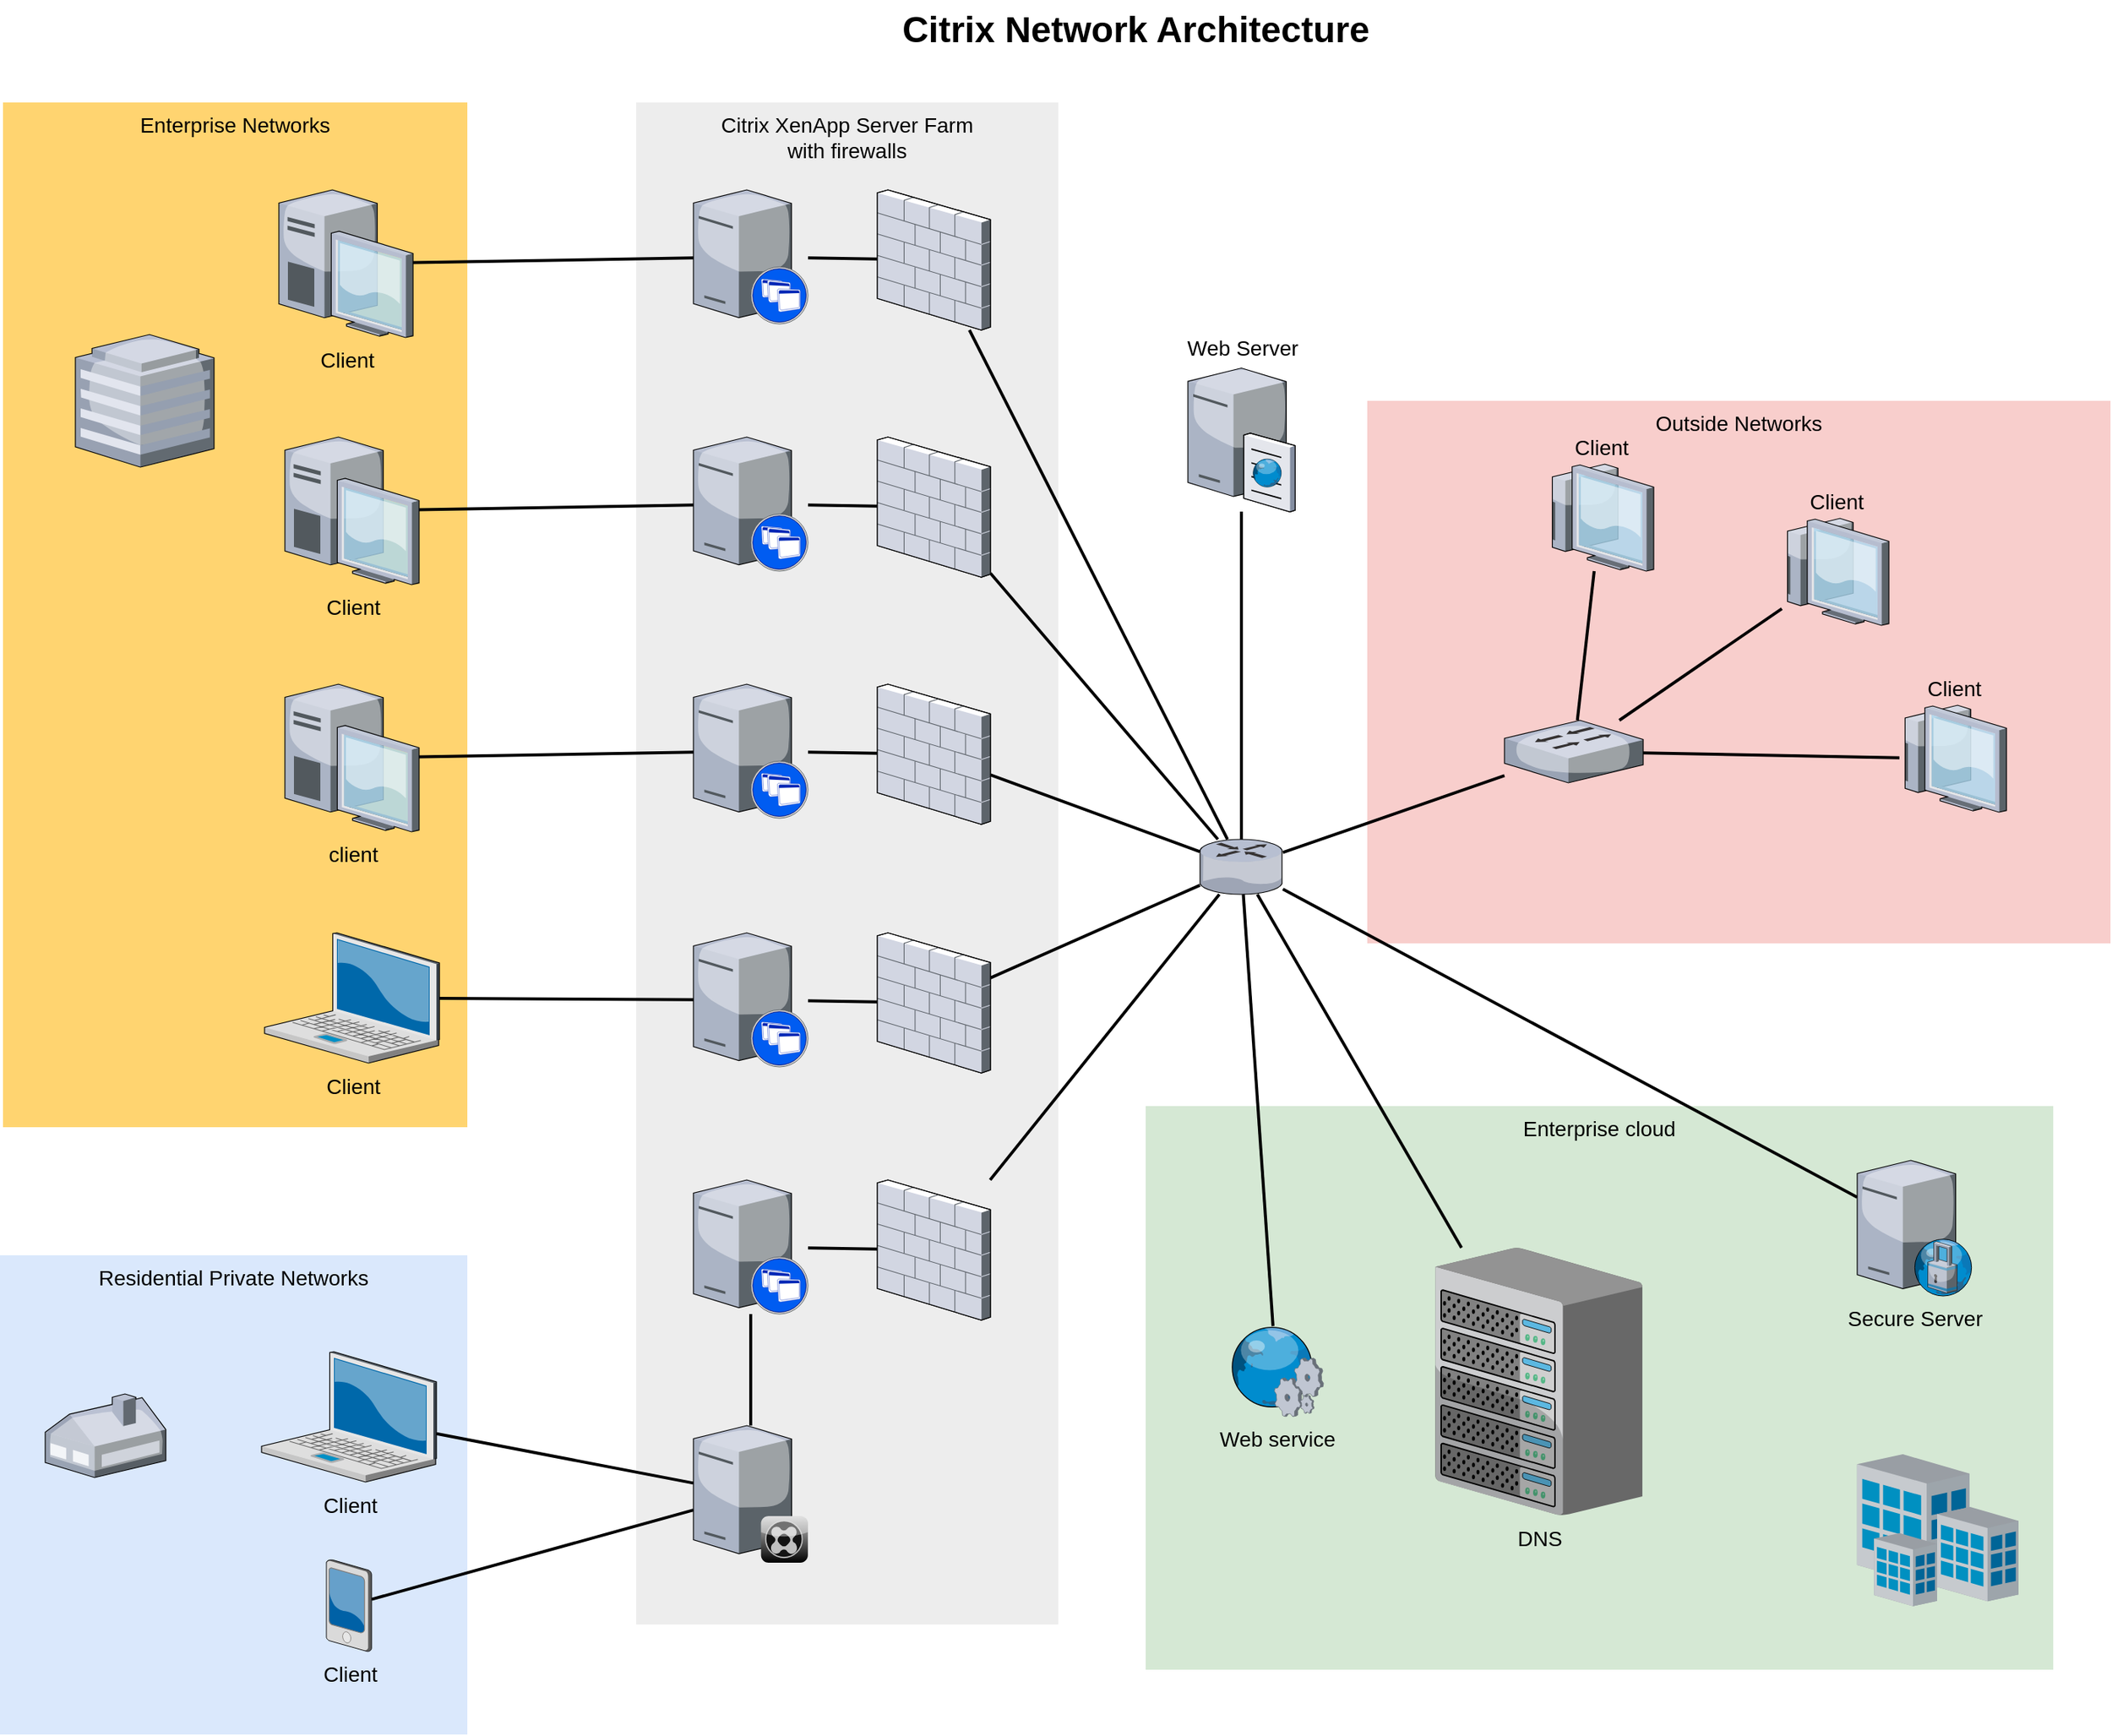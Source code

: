 <mxfile version="26.1.1" pages="4">
  <diagram name="Page-1" id="e3a06f82-3646-2815-327d-82caf3d4e204">
    <mxGraphModel dx="996" dy="503" grid="1" gridSize="10" guides="1" tooltips="1" connect="1" arrows="1" fold="1" page="1" pageScale="1.5" pageWidth="1169" pageHeight="826" background="none" math="0" shadow="0">
      <root>
        <mxCell id="0" style=";html=1;" />
        <mxCell id="1" style=";html=1;" parent="0" />
        <mxCell id="6a7d8f32e03d9370-61" value="Outside Networks" style="whiteSpace=wrap;html=1;fillColor=#f8cecc;fontSize=14;strokeColor=none;verticalAlign=top;" parent="1" vertex="1">
          <mxGeometry x="1084" y="296" width="493" height="360" as="geometry" />
        </mxCell>
        <mxCell id="6a7d8f32e03d9370-60" value="Enterprise cloud" style="whiteSpace=wrap;html=1;fillColor=#d5e8d4;fontSize=14;strokeColor=none;verticalAlign=top;" parent="1" vertex="1">
          <mxGeometry x="937" y="764" width="602" height="374" as="geometry" />
        </mxCell>
        <mxCell id="6a7d8f32e03d9370-59" value="Citrix XenApp Server Farm&lt;div&gt;with firewalls&lt;/div&gt;" style="whiteSpace=wrap;html=1;fillColor=#EDEDED;fontSize=14;strokeColor=none;verticalAlign=top;" parent="1" vertex="1">
          <mxGeometry x="599" y="98" width="280" height="1010" as="geometry" />
        </mxCell>
        <mxCell id="6a7d8f32e03d9370-58" value="Residential Private Networks" style="whiteSpace=wrap;html=1;fillColor=#dae8fc;fontSize=14;strokeColor=none;verticalAlign=top;" parent="1" vertex="1">
          <mxGeometry x="177" y="863" width="310" height="318" as="geometry" />
        </mxCell>
        <mxCell id="6a7d8f32e03d9370-57" value="Enterprise Networks" style="whiteSpace=wrap;html=1;fillColor=#FFD470;gradientColor=none;fontSize=14;strokeColor=none;verticalAlign=top;" parent="1" vertex="1">
          <mxGeometry x="179" y="98" width="308" height="680" as="geometry" />
        </mxCell>
        <mxCell id="6a7d8f32e03d9370-36" style="edgeStyle=none;rounded=0;html=1;startSize=10;endSize=10;jettySize=auto;orthogonalLoop=1;fontSize=14;endArrow=none;endFill=0;strokeWidth=2;" parent="1" source="6a7d8f32e03d9370-1" target="6a7d8f32e03d9370-14" edge="1">
          <mxGeometry relative="1" as="geometry" />
        </mxCell>
        <mxCell id="6a7d8f32e03d9370-1" value="Client" style="verticalLabelPosition=bottom;aspect=fixed;html=1;verticalAlign=top;strokeColor=none;shape=mxgraph.citrix.laptop_2;fillColor=#66B2FF;gradientColor=#0066CC;fontSize=14;" parent="1" vertex="1">
          <mxGeometry x="350.5" y="927" width="116" height="86.5" as="geometry" />
        </mxCell>
        <mxCell id="6a7d8f32e03d9370-35" style="edgeStyle=none;rounded=0;html=1;startSize=10;endSize=10;jettySize=auto;orthogonalLoop=1;fontSize=14;endArrow=none;endFill=0;strokeWidth=2;" parent="1" source="6a7d8f32e03d9370-2" target="6a7d8f32e03d9370-9" edge="1">
          <mxGeometry relative="1" as="geometry" />
        </mxCell>
        <mxCell id="6a7d8f32e03d9370-2" value="Client" style="verticalLabelPosition=bottom;aspect=fixed;html=1;verticalAlign=top;strokeColor=none;shape=mxgraph.citrix.laptop_2;fillColor=#66B2FF;gradientColor=#0066CC;fontSize=14;" parent="1" vertex="1">
          <mxGeometry x="352.5" y="649" width="116" height="86.5" as="geometry" />
        </mxCell>
        <mxCell id="6a7d8f32e03d9370-34" style="edgeStyle=none;rounded=0;html=1;startSize=10;endSize=10;jettySize=auto;orthogonalLoop=1;fontSize=14;endArrow=none;endFill=0;strokeWidth=2;" parent="1" source="6a7d8f32e03d9370-3" target="6a7d8f32e03d9370-10" edge="1">
          <mxGeometry relative="1" as="geometry" />
        </mxCell>
        <mxCell id="6a7d8f32e03d9370-3" value="client" style="verticalLabelPosition=bottom;aspect=fixed;html=1;verticalAlign=top;strokeColor=none;shape=mxgraph.citrix.desktop;fillColor=#66B2FF;gradientColor=#0066CC;fontSize=14;" parent="1" vertex="1">
          <mxGeometry x="366.0" y="484.0" width="89" height="98" as="geometry" />
        </mxCell>
        <mxCell id="6a7d8f32e03d9370-33" style="edgeStyle=none;rounded=0;html=1;startSize=10;endSize=10;jettySize=auto;orthogonalLoop=1;fontSize=14;endArrow=none;endFill=0;strokeWidth=2;" parent="1" source="6a7d8f32e03d9370-4" target="6a7d8f32e03d9370-11" edge="1">
          <mxGeometry relative="1" as="geometry" />
        </mxCell>
        <mxCell id="6a7d8f32e03d9370-4" value="Client" style="verticalLabelPosition=bottom;aspect=fixed;html=1;verticalAlign=top;strokeColor=none;shape=mxgraph.citrix.desktop;fillColor=#66B2FF;gradientColor=#0066CC;fontSize=14;" parent="1" vertex="1">
          <mxGeometry x="366.0" y="320.0" width="89" height="98" as="geometry" />
        </mxCell>
        <mxCell id="6a7d8f32e03d9370-32" style="edgeStyle=none;rounded=0;html=1;startSize=10;endSize=10;jettySize=auto;orthogonalLoop=1;fontSize=14;endArrow=none;endFill=0;strokeWidth=2;" parent="1" source="6a7d8f32e03d9370-5" target="6a7d8f32e03d9370-12" edge="1">
          <mxGeometry relative="1" as="geometry" />
        </mxCell>
        <mxCell id="6a7d8f32e03d9370-5" value="Client" style="verticalLabelPosition=bottom;aspect=fixed;html=1;verticalAlign=top;strokeColor=none;shape=mxgraph.citrix.desktop;fillColor=#66B2FF;gradientColor=#0066CC;fontSize=14;" parent="1" vertex="1">
          <mxGeometry x="362.0" y="156.0" width="89" height="98" as="geometry" />
        </mxCell>
        <mxCell id="6a7d8f32e03d9370-37" style="edgeStyle=none;rounded=0;html=1;startSize=10;endSize=10;jettySize=auto;orthogonalLoop=1;fontSize=14;endArrow=none;endFill=0;strokeWidth=2;" parent="1" source="6a7d8f32e03d9370-6" target="6a7d8f32e03d9370-14" edge="1">
          <mxGeometry relative="1" as="geometry" />
        </mxCell>
        <mxCell id="6a7d8f32e03d9370-6" value="Client" style="verticalLabelPosition=bottom;aspect=fixed;html=1;verticalAlign=top;strokeColor=none;shape=mxgraph.citrix.pda;fillColor=#66B2FF;gradientColor=#0066CC;fontSize=14;" parent="1" vertex="1">
          <mxGeometry x="393.5" y="1065" width="30" height="61" as="geometry" />
        </mxCell>
        <mxCell id="6a7d8f32e03d9370-39" style="edgeStyle=none;rounded=0;html=1;startSize=10;endSize=10;jettySize=auto;orthogonalLoop=1;fontSize=14;endArrow=none;endFill=0;strokeWidth=2;" parent="1" source="6a7d8f32e03d9370-8" target="6a7d8f32e03d9370-21" edge="1">
          <mxGeometry relative="1" as="geometry">
            <mxPoint x="737" y="846" as="targetPoint" />
          </mxGeometry>
        </mxCell>
        <mxCell id="6a7d8f32e03d9370-8" value="" style="verticalLabelPosition=bottom;aspect=fixed;html=1;verticalAlign=top;strokeColor=none;shape=mxgraph.citrix.xenapp_server;fillColor=#66B2FF;gradientColor=#0066CC;fontSize=14;" parent="1" vertex="1">
          <mxGeometry x="637.0" y="813" width="76" height="89" as="geometry" />
        </mxCell>
        <mxCell id="6a7d8f32e03d9370-40" style="edgeStyle=none;rounded=0;html=1;startSize=10;endSize=10;jettySize=auto;orthogonalLoop=1;fontSize=14;endArrow=none;endFill=0;strokeWidth=2;" parent="1" source="6a7d8f32e03d9370-9" target="6a7d8f32e03d9370-20" edge="1">
          <mxGeometry relative="1" as="geometry" />
        </mxCell>
        <mxCell id="6a7d8f32e03d9370-9" value="" style="verticalLabelPosition=bottom;aspect=fixed;html=1;verticalAlign=top;strokeColor=none;shape=mxgraph.citrix.xenapp_server;fillColor=#66B2FF;gradientColor=#0066CC;fontSize=14;" parent="1" vertex="1">
          <mxGeometry x="637.0" y="649" width="76" height="89" as="geometry" />
        </mxCell>
        <mxCell id="6a7d8f32e03d9370-41" style="edgeStyle=none;rounded=0;html=1;startSize=10;endSize=10;jettySize=auto;orthogonalLoop=1;fontSize=14;endArrow=none;endFill=0;strokeWidth=2;" parent="1" source="6a7d8f32e03d9370-10" target="6a7d8f32e03d9370-19" edge="1">
          <mxGeometry relative="1" as="geometry" />
        </mxCell>
        <mxCell id="6a7d8f32e03d9370-10" value="" style="verticalLabelPosition=bottom;aspect=fixed;html=1;verticalAlign=top;strokeColor=none;shape=mxgraph.citrix.xenapp_server;fillColor=#66B2FF;gradientColor=#0066CC;fontSize=14;" parent="1" vertex="1">
          <mxGeometry x="637.0" y="484" width="76" height="89" as="geometry" />
        </mxCell>
        <mxCell id="6a7d8f32e03d9370-42" style="edgeStyle=none;rounded=0;html=1;startSize=10;endSize=10;jettySize=auto;orthogonalLoop=1;fontSize=14;endArrow=none;endFill=0;strokeWidth=2;" parent="1" source="6a7d8f32e03d9370-11" target="6a7d8f32e03d9370-18" edge="1">
          <mxGeometry relative="1" as="geometry" />
        </mxCell>
        <mxCell id="6a7d8f32e03d9370-11" value="" style="verticalLabelPosition=bottom;aspect=fixed;html=1;verticalAlign=top;strokeColor=none;shape=mxgraph.citrix.xenapp_server;fillColor=#66B2FF;gradientColor=#0066CC;fontSize=14;" parent="1" vertex="1">
          <mxGeometry x="637.0" y="320" width="76" height="89" as="geometry" />
        </mxCell>
        <mxCell id="6a7d8f32e03d9370-43" style="edgeStyle=none;rounded=0;html=1;startSize=10;endSize=10;jettySize=auto;orthogonalLoop=1;fontSize=14;endArrow=none;endFill=0;strokeWidth=2;" parent="1" source="6a7d8f32e03d9370-12" target="6a7d8f32e03d9370-17" edge="1">
          <mxGeometry relative="1" as="geometry" />
        </mxCell>
        <mxCell id="6a7d8f32e03d9370-12" value="" style="verticalLabelPosition=bottom;aspect=fixed;html=1;verticalAlign=top;strokeColor=none;shape=mxgraph.citrix.xenapp_server;fillColor=#66B2FF;gradientColor=#0066CC;fontSize=14;" parent="1" vertex="1">
          <mxGeometry x="637.0" y="156" width="76" height="89" as="geometry" />
        </mxCell>
        <mxCell id="6a7d8f32e03d9370-50" style="edgeStyle=none;rounded=0;html=1;startSize=10;endSize=10;jettySize=auto;orthogonalLoop=1;fontSize=14;endArrow=none;endFill=0;strokeWidth=2;" parent="1" source="6a7d8f32e03d9370-13" target="6a7d8f32e03d9370-16" edge="1">
          <mxGeometry relative="1" as="geometry" />
        </mxCell>
        <mxCell id="6a7d8f32e03d9370-51" style="edgeStyle=none;rounded=0;html=1;startSize=10;endSize=10;jettySize=auto;orthogonalLoop=1;fontSize=14;endArrow=none;endFill=0;strokeWidth=2;" parent="1" source="6a7d8f32e03d9370-13" target="6a7d8f32e03d9370-15" edge="1">
          <mxGeometry relative="1" as="geometry" />
        </mxCell>
        <mxCell id="6a7d8f32e03d9370-52" style="edgeStyle=none;rounded=0;html=1;startSize=10;endSize=10;jettySize=auto;orthogonalLoop=1;fontSize=14;endArrow=none;endFill=0;strokeWidth=2;" parent="1" source="6a7d8f32e03d9370-13" target="6a7d8f32e03d9370-26" edge="1">
          <mxGeometry relative="1" as="geometry" />
        </mxCell>
        <mxCell id="6a7d8f32e03d9370-56" style="edgeStyle=none;rounded=0;html=1;startSize=10;endSize=10;jettySize=auto;orthogonalLoop=1;fontSize=14;endArrow=none;endFill=0;strokeWidth=2;" parent="1" source="6a7d8f32e03d9370-13" target="6a7d8f32e03d9370-25" edge="1">
          <mxGeometry relative="1" as="geometry" />
        </mxCell>
        <mxCell id="6a7d8f32e03d9370-13" value="" style="verticalLabelPosition=bottom;aspect=fixed;html=1;verticalAlign=top;strokeColor=none;shape=mxgraph.citrix.router;fillColor=#66B2FF;gradientColor=#0066CC;fontSize=14;" parent="1" vertex="1">
          <mxGeometry x="973" y="587" width="55" height="36.5" as="geometry" />
        </mxCell>
        <mxCell id="6a7d8f32e03d9370-38" style="edgeStyle=none;rounded=0;html=1;startSize=10;endSize=10;jettySize=auto;orthogonalLoop=1;fontSize=14;endArrow=none;endFill=0;strokeWidth=2;" parent="1" source="6a7d8f32e03d9370-14" target="6a7d8f32e03d9370-8" edge="1">
          <mxGeometry relative="1" as="geometry" />
        </mxCell>
        <mxCell id="6a7d8f32e03d9370-14" value="" style="verticalLabelPosition=bottom;aspect=fixed;html=1;verticalAlign=top;strokeColor=none;shape=mxgraph.citrix.xenclient_synchronizer;fillColor=#CCCCCC;gradientColor=#000000;gradientDirection=south;fontSize=14;" parent="1" vertex="1">
          <mxGeometry x="637.0" y="976" width="76" height="91" as="geometry" />
        </mxCell>
        <mxCell id="6a7d8f32e03d9370-15" value="Web Server" style="verticalLabelPosition=top;aspect=fixed;html=1;verticalAlign=bottom;strokeColor=none;shape=mxgraph.citrix.cache_server;fillColor=#66B2FF;gradientColor=#0066CC;fontSize=14;labelPosition=center;align=center;" parent="1" vertex="1">
          <mxGeometry x="965" y="272" width="71" height="97.5" as="geometry" />
        </mxCell>
        <mxCell id="6a7d8f32e03d9370-16" value="DNS" style="verticalLabelPosition=bottom;aspect=fixed;html=1;verticalAlign=top;strokeColor=none;shape=mxgraph.citrix.chassis;fillColor=#66B2FF;gradientColor=#0066CC;fontSize=14;" parent="1" vertex="1">
          <mxGeometry x="1129" y="858" width="137.5" height="177.5" as="geometry" />
        </mxCell>
        <mxCell id="6a7d8f32e03d9370-44" style="edgeStyle=none;rounded=0;html=1;startSize=10;endSize=10;jettySize=auto;orthogonalLoop=1;fontSize=14;endArrow=none;endFill=0;strokeWidth=2;" parent="1" source="6a7d8f32e03d9370-17" target="6a7d8f32e03d9370-13" edge="1">
          <mxGeometry relative="1" as="geometry" />
        </mxCell>
        <mxCell id="6a7d8f32e03d9370-17" value="" style="verticalLabelPosition=bottom;aspect=fixed;html=1;verticalAlign=top;strokeColor=none;shape=mxgraph.citrix.firewall;fillColor=#66B2FF;gradientColor=#0066CC;fontSize=14;" parent="1" vertex="1">
          <mxGeometry x="759" y="156" width="75" height="93" as="geometry" />
        </mxCell>
        <mxCell id="6a7d8f32e03d9370-45" style="edgeStyle=none;rounded=0;html=1;startSize=10;endSize=10;jettySize=auto;orthogonalLoop=1;fontSize=14;endArrow=none;endFill=0;strokeWidth=2;" parent="1" source="6a7d8f32e03d9370-18" target="6a7d8f32e03d9370-13" edge="1">
          <mxGeometry relative="1" as="geometry" />
        </mxCell>
        <mxCell id="6a7d8f32e03d9370-18" value="" style="verticalLabelPosition=bottom;aspect=fixed;html=1;verticalAlign=top;strokeColor=none;shape=mxgraph.citrix.firewall;fillColor=#66B2FF;gradientColor=#0066CC;fontSize=14;" parent="1" vertex="1">
          <mxGeometry x="759" y="320" width="75" height="93" as="geometry" />
        </mxCell>
        <mxCell id="6a7d8f32e03d9370-46" style="edgeStyle=none;rounded=0;html=1;startSize=10;endSize=10;jettySize=auto;orthogonalLoop=1;fontSize=14;endArrow=none;endFill=0;strokeWidth=2;" parent="1" source="6a7d8f32e03d9370-19" target="6a7d8f32e03d9370-13" edge="1">
          <mxGeometry relative="1" as="geometry" />
        </mxCell>
        <mxCell id="6a7d8f32e03d9370-19" value="" style="verticalLabelPosition=bottom;aspect=fixed;html=1;verticalAlign=top;strokeColor=none;shape=mxgraph.citrix.firewall;fillColor=#66B2FF;gradientColor=#0066CC;fontSize=14;" parent="1" vertex="1">
          <mxGeometry x="759" y="484" width="75" height="93" as="geometry" />
        </mxCell>
        <mxCell id="6a7d8f32e03d9370-47" style="edgeStyle=none;rounded=0;html=1;startSize=10;endSize=10;jettySize=auto;orthogonalLoop=1;fontSize=14;endArrow=none;endFill=0;strokeWidth=2;" parent="1" source="6a7d8f32e03d9370-20" target="6a7d8f32e03d9370-13" edge="1">
          <mxGeometry relative="1" as="geometry" />
        </mxCell>
        <mxCell id="6a7d8f32e03d9370-20" value="" style="verticalLabelPosition=bottom;aspect=fixed;html=1;verticalAlign=top;strokeColor=none;shape=mxgraph.citrix.firewall;fillColor=#66B2FF;gradientColor=#0066CC;fontSize=14;" parent="1" vertex="1">
          <mxGeometry x="759" y="649" width="75" height="93" as="geometry" />
        </mxCell>
        <mxCell id="6a7d8f32e03d9370-48" style="edgeStyle=none;rounded=0;html=1;startSize=10;endSize=10;jettySize=auto;orthogonalLoop=1;fontSize=14;endArrow=none;endFill=0;strokeWidth=2;" parent="1" source="6a7d8f32e03d9370-21" target="6a7d8f32e03d9370-13" edge="1">
          <mxGeometry relative="1" as="geometry" />
        </mxCell>
        <mxCell id="6a7d8f32e03d9370-21" value="" style="verticalLabelPosition=bottom;aspect=fixed;html=1;verticalAlign=top;strokeColor=none;shape=mxgraph.citrix.firewall;fillColor=#66B2FF;gradientColor=#0066CC;fontSize=14;" parent="1" vertex="1">
          <mxGeometry x="759" y="813" width="75" height="93" as="geometry" />
        </mxCell>
        <mxCell id="6a7d8f32e03d9370-23" value="" style="verticalLabelPosition=bottom;aspect=fixed;html=1;verticalAlign=top;strokeColor=none;shape=mxgraph.citrix.home_office;fillColor=#66B2FF;gradientColor=#0066CC;fontSize=14;" parent="1" vertex="1">
          <mxGeometry x="207" y="955" width="80" height="55.5" as="geometry" />
        </mxCell>
        <mxCell id="6a7d8f32e03d9370-24" value="" style="verticalLabelPosition=bottom;aspect=fixed;html=1;verticalAlign=top;strokeColor=none;shape=mxgraph.citrix.hq_enterprise;fillColor=#66B2FF;gradientColor=#0066CC;fontSize=14;" parent="1" vertex="1">
          <mxGeometry x="227" y="252" width="92" height="88" as="geometry" />
        </mxCell>
        <mxCell id="6a7d8f32e03d9370-25" value="Secure Server" style="verticalLabelPosition=bottom;aspect=fixed;html=1;verticalAlign=top;strokeColor=none;shape=mxgraph.citrix.proxy_server;fillColor=#66B2FF;gradientColor=#0066CC;fontSize=14;" parent="1" vertex="1">
          <mxGeometry x="1409" y="800" width="76.5" height="90" as="geometry" />
        </mxCell>
        <mxCell id="6a7d8f32e03d9370-53" style="edgeStyle=none;rounded=0;html=1;startSize=10;endSize=10;jettySize=auto;orthogonalLoop=1;fontSize=14;endArrow=none;endFill=0;strokeWidth=2;" parent="1" source="6a7d8f32e03d9370-26" target="6a7d8f32e03d9370-29" edge="1">
          <mxGeometry relative="1" as="geometry" />
        </mxCell>
        <mxCell id="6a7d8f32e03d9370-54" style="edgeStyle=none;rounded=0;html=1;startSize=10;endSize=10;jettySize=auto;orthogonalLoop=1;fontSize=14;endArrow=none;endFill=0;strokeWidth=2;" parent="1" source="6a7d8f32e03d9370-26" target="6a7d8f32e03d9370-28" edge="1">
          <mxGeometry relative="1" as="geometry" />
        </mxCell>
        <mxCell id="6a7d8f32e03d9370-55" style="edgeStyle=none;rounded=0;html=1;startSize=10;endSize=10;jettySize=auto;orthogonalLoop=1;fontSize=14;endArrow=none;endFill=0;strokeWidth=2;" parent="1" source="6a7d8f32e03d9370-26" target="6a7d8f32e03d9370-27" edge="1">
          <mxGeometry relative="1" as="geometry" />
        </mxCell>
        <mxCell id="6a7d8f32e03d9370-26" value="" style="verticalLabelPosition=bottom;aspect=fixed;html=1;verticalAlign=top;strokeColor=none;shape=mxgraph.citrix.switch;fillColor=#66B2FF;gradientColor=#0066CC;fontSize=14;" parent="1" vertex="1">
          <mxGeometry x="1175" y="508" width="92" height="41.5" as="geometry" />
        </mxCell>
        <mxCell id="6a7d8f32e03d9370-27" value="Client" style="verticalLabelPosition=top;aspect=fixed;html=1;verticalAlign=bottom;strokeColor=none;shape=mxgraph.citrix.thin_client;fillColor=#66B2FF;gradientColor=#0066CC;fontSize=14;labelPosition=center;align=center;" parent="1" vertex="1">
          <mxGeometry x="1437" y="498" width="71" height="71" as="geometry" />
        </mxCell>
        <mxCell id="6a7d8f32e03d9370-28" value="Client" style="verticalLabelPosition=top;aspect=fixed;html=1;verticalAlign=bottom;strokeColor=none;shape=mxgraph.citrix.thin_client;fillColor=#66B2FF;gradientColor=#0066CC;fontSize=14;labelPosition=center;align=center;" parent="1" vertex="1">
          <mxGeometry x="1359" y="374" width="71" height="71" as="geometry" />
        </mxCell>
        <mxCell id="6a7d8f32e03d9370-29" value="Client" style="verticalLabelPosition=top;aspect=fixed;html=1;verticalAlign=bottom;strokeColor=none;shape=mxgraph.citrix.thin_client;fillColor=#66B2FF;gradientColor=#0066CC;fontSize=14;labelPosition=center;align=center;" parent="1" vertex="1">
          <mxGeometry x="1203" y="338" width="71" height="71" as="geometry" />
        </mxCell>
        <mxCell id="6a7d8f32e03d9370-49" style="edgeStyle=none;rounded=0;html=1;startSize=10;endSize=10;jettySize=auto;orthogonalLoop=1;fontSize=14;endArrow=none;endFill=0;strokeWidth=2;" parent="1" source="6a7d8f32e03d9370-30" target="6a7d8f32e03d9370-13" edge="1">
          <mxGeometry relative="1" as="geometry" />
        </mxCell>
        <mxCell id="6a7d8f32e03d9370-30" value="Web service" style="verticalLabelPosition=bottom;aspect=fixed;html=1;verticalAlign=top;strokeColor=none;shape=mxgraph.citrix.web_service;fillColor=#66B2FF;gradientColor=#0066CC;fontSize=14;" parent="1" vertex="1">
          <mxGeometry x="992" y="910" width="63" height="60" as="geometry" />
        </mxCell>
        <mxCell id="6a7d8f32e03d9370-31" value="" style="verticalLabelPosition=bottom;aspect=fixed;html=1;verticalAlign=top;strokeColor=none;shape=mxgraph.citrix.site;fillColor=#66B2FF;gradientColor=#0066CC;fontSize=14;" parent="1" vertex="1">
          <mxGeometry x="1409" y="995" width="107" height="101" as="geometry" />
        </mxCell>
        <mxCell id="6a7d8f32e03d9370-62" value="Citrix Network Architecture" style="text;strokeColor=none;fillColor=none;html=1;fontSize=24;fontStyle=1;verticalAlign=middle;align=center;" parent="1" vertex="1">
          <mxGeometry x="499" y="30" width="861" height="40" as="geometry" />
        </mxCell>
      </root>
    </mxGraphModel>
  </diagram>
  <diagram id="dk0LJWagvEBYaIfObqNW" name="第 2 页">
    <mxGraphModel dx="996" dy="503" grid="1" gridSize="10" guides="1" tooltips="1" connect="1" arrows="1" fold="1" page="1" pageScale="1" pageWidth="827" pageHeight="1169" math="0" shadow="0">
      <root>
        <mxCell id="0" />
        <mxCell id="1" parent="0" />
        <mxCell id="xXkZFiNESQEUeD_FX67Y-1" value="前端层" style="swimlane;fontStyle=1;align=center;verticalAlign=top;fillColor=#dae8fc;strokeColor=#6c8ebf;rounded=1;" vertex="1" parent="1">
          <mxGeometry x="190" y="230" width="1000" height="160" as="geometry" />
        </mxCell>
        <mxCell id="xXkZFiNESQEUeD_FX67Y-2" value="中间件层" style="swimlane;fontStyle=1;align=center;verticalAlign=top;fillColor=#d5e8d4;strokeColor=#82b366;rounded=1;" vertex="1" parent="1">
          <mxGeometry x="190" y="420" width="1000" height="160" as="geometry" />
        </mxCell>
        <mxCell id="xXkZFiNESQEUeD_FX67Y-3" value="AI引擎层" style="swimlane;fontStyle=1;align=center;verticalAlign=top;fillColor=#e1d5e7;strokeColor=#9673a6;rounded=1;" vertex="1" parent="1">
          <mxGeometry x="190" y="610" width="1000" height="200" as="geometry" />
        </mxCell>
        <mxCell id="xXkZFiNESQEUeD_FX67Y-4" value="后台集成" style="swimlane;fontStyle=1;align=center;verticalAlign=top;fillColor=#fff2cc;strokeColor=#d6b656;rounded=1;" vertex="1" parent="1">
          <mxGeometry x="190" y="840" width="1000" height="100" as="geometry" />
        </mxCell>
        <mxCell id="xXkZFiNESQEUeD_FX67Y-5" value="Web应用" style="rounded=1;whiteSpace=wrap;html=1;align=center;fillColor=#b1d1e8;strokeColor=#6c8ebf;fontSize=14;" vertex="1" parent="1">
          <mxGeometry x="260" y="270" width="120" height="60" as="geometry" />
        </mxCell>
        <mxCell id="xXkZFiNESQEUeD_FX67Y-6" value="移动APP" style="rounded=1;whiteSpace=wrap;html=1;align=center;fillColor=#b1d1e8;strokeColor=#6c8ebf;fontSize=14;" vertex="1" parent="1">
          <mxGeometry x="430" y="270" width="120" height="60" as="geometry" />
        </mxCell>
        <mxCell id="xXkZFiNESQEUeD_FX67Y-7" value="语音接口" style="rounded=1;whiteSpace=wrap;html=1;align=center;fillColor=#b1d1e8;strokeColor=#6c8ebf;fontSize=14;" vertex="1" parent="1">
          <mxGeometry x="600" y="270" width="120" height="60" as="geometry" />
        </mxCell>
        <mxCell id="xXkZFiNESQEUeD_FX67Y-8" value="文本聊天" style="rounded=1;whiteSpace=wrap;html=1;align=center;fillColor=#b1d1e8;strokeColor=#6c8ebf;fontSize=14;" vertex="1" parent="1">
          <mxGeometry x="770" y="270" width="120" height="60" as="geometry" />
        </mxCell>
        <mxCell id="xXkZFiNESQEUeD_FX67Y-9" value="消息队列(Kafka)" style="shape=cylinder;whiteSpace=wrap;html=1;boundedLbl=1;align=center;fillColor=#a6d5a0;strokeColor=#82b366;fontSize=14;" vertex="1" parent="1">
          <mxGeometry x="410" y="460" width="140" height="80" as="geometry" />
        </mxCell>
        <mxCell id="xXkZFiNESQEUeD_FX67Y-10" value="API网关" style="rounded=1;whiteSpace=wrap;html=1;align=center;fillColor=#a6d5a0;strokeColor=#82b366;fontSize=14;" vertex="1" parent="1">
          <mxGeometry x="710" y="460" width="140" height="80" as="geometry" />
        </mxCell>
        <mxCell id="xXkZFiNESQEUeD_FX67Y-11" value="意图识别(BERT)" style="shape=hexagon;perimeter=hexagonPerimeter2;whiteSpace=wrap;html=1;fixedSize=1;align=center;fillColor=#d2b7e0;strokeColor=#9673a6;fontSize=14;" vertex="1" parent="1">
          <mxGeometry x="310" y="660" width="140" height="70" as="geometry" />
        </mxCell>
        <mxCell id="xXkZFiNESQEUeD_FX67Y-12" value="多轮对话管理器" style="shape=hexagon;perimeter=hexagonPerimeter2;whiteSpace=wrap;html=1;fixedSize=1;align=center;fillColor=#d2b7e0;strokeColor=#9673a6;fontSize=14;" vertex="1" parent="1">
          <mxGeometry x="540" y="660" width="140" height="70" as="geometry" />
        </mxCell>
        <mxCell id="xXkZFiNESQEUeD_FX67Y-13" value="知识图谱查询" style="shape=hexagon;perimeter=hexagonPerimeter2;whiteSpace=wrap;html=1;fixedSize=1;align=center;fillColor=#d2b7e0;strokeColor=#9673a6;fontSize=14;" vertex="1" parent="1">
          <mxGeometry x="770" y="660" width="140" height="70" as="geometry" />
        </mxCell>
        <mxCell id="xXkZFiNESQEUeD_FX67Y-14" value="ERP数据同步" style="shape=cylinder;whiteSpace=wrap;html=1;boundedLbl=1;align=center;fillColor=#ffe699;strokeColor=#d6b656;fontSize=14;" vertex="1" parent="1">
          <mxGeometry x="560" y="870" width="140" height="80" as="geometry" />
        </mxCell>
        <mxCell id="xXkZFiNESQEUeD_FX67Y-15" value="HTTPS加密通信" style="shape=cloud;whiteSpace=wrap;html=1;align=center;verticalAlign=middle;fillColor=#e1f5fe;strokeColor=#039be5;fontSize=14;dashed=1;" vertex="1" parent="1">
          <mxGeometry x="510" y="520" width="180" height="90" as="geometry" />
        </mxCell>
        <mxCell id="xXkZFiNESQEUeD_FX67Y-16" value="" style="edgeStyle=orthogonalEdgeStyle;rounded=0;html=1;endArrow=classic;endFill=1;strokeColor=#FF0000;strokeWidth=2;jettySize=auto;orthogonalLoop=1;fontSize=14;" edge="1" parent="1" source="xXkZFiNESQEUeD_FX67Y-5" target="xXkZFiNESQEUeD_FX67Y-10">
          <mxGeometry relative="1" as="geometry" />
        </mxCell>
        <mxCell id="xXkZFiNESQEUeD_FX67Y-17" value="" style="edgeStyle=orthogonalEdgeStyle;rounded=0;html=1;endArrow=classic;endFill=1;strokeColor=#FF0000;strokeWidth=2;jettySize=auto;orthogonalLoop=1;fontSize=14;" edge="1" parent="1" source="xXkZFiNESQEUeD_FX67Y-6" target="xXkZFiNESQEUeD_FX67Y-10">
          <mxGeometry relative="1" as="geometry" />
        </mxCell>
        <mxCell id="xXkZFiNESQEUeD_FX67Y-18" value="" style="edgeStyle=orthogonalEdgeStyle;rounded=0;html=1;endArrow=classic;endFill=1;strokeColor=#FF0000;strokeWidth=2;jettySize=auto;orthogonalLoop=1;fontSize=14;" edge="1" parent="1" source="xXkZFiNESQEUeD_FX67Y-7" target="xXkZFiNESQEUeD_FX67Y-10">
          <mxGeometry relative="1" as="geometry" />
        </mxCell>
        <mxCell id="xXkZFiNESQEUeD_FX67Y-19" value="" style="edgeStyle=orthogonalEdgeStyle;rounded=0;html=1;endArrow=classic;endFill=1;strokeColor=#FF0000;strokeWidth=2;jettySize=auto;orthogonalLoop=1;fontSize=14;" edge="1" parent="1" source="xXkZFiNESQEUeD_FX67Y-8" target="xXkZFiNESQEUeD_FX67Y-10">
          <mxGeometry relative="1" as="geometry" />
        </mxCell>
        <mxCell id="xXkZFiNESQEUeD_FX67Y-20" value="" style="edgeStyle=orthogonalEdgeStyle;rounded=0;html=1;endArrow=classic;endFill=1;strokeColor=#FF0000;strokeWidth=2;jettySize=auto;orthogonalLoop=1;fontSize=14;" edge="1" parent="1" source="xXkZFiNESQEUeD_FX67Y-10" target="xXkZFiNESQEUeD_FX67Y-9">
          <mxGeometry relative="1" as="geometry" />
        </mxCell>
        <mxCell id="xXkZFiNESQEUeD_FX67Y-21" value="" style="edgeStyle=orthogonalEdgeStyle;rounded=0;html=1;endArrow=classic;endFill=1;strokeColor=#FF0000;strokeWidth=2;jettySize=auto;orthogonalLoop=1;fontSize=14;" edge="1" parent="1" source="xXkZFiNESQEUeD_FX67Y-9" target="xXkZFiNESQEUeD_FX67Y-11">
          <mxGeometry relative="1" as="geometry" />
        </mxCell>
        <mxCell id="xXkZFiNESQEUeD_FX67Y-22" value="" style="edgeStyle=orthogonalEdgeStyle;rounded=0;html=1;endArrow=classic;endFill=1;strokeColor=#FF0000;strokeWidth=2;jettySize=auto;orthogonalLoop=1;fontSize=14;" edge="1" parent="1" source="xXkZFiNESQEUeD_FX67Y-11" target="xXkZFiNESQEUeD_FX67Y-12">
          <mxGeometry relative="1" as="geometry" />
        </mxCell>
        <mxCell id="xXkZFiNESQEUeD_FX67Y-23" value="" style="edgeStyle=orthogonalEdgeStyle;rounded=0;html=1;endArrow=classic;endFill=1;strokeColor=#FF0000;strokeWidth=2;jettySize=auto;orthogonalLoop=1;fontSize=14;" edge="1" parent="1" source="xXkZFiNESQEUeD_FX67Y-12" target="xXkZFiNESQEUeD_FX67Y-13">
          <mxGeometry relative="1" as="geometry" />
        </mxCell>
        <mxCell id="xXkZFiNESQEUeD_FX67Y-24" value="" style="edgeStyle=orthogonalEdgeStyle;rounded=0;html=1;endArrow=classic;endFill=1;strokeColor=#FF0000;strokeWidth=2;jettySize=auto;orthogonalLoop=1;fontSize=14;" edge="1" parent="1" source="xXkZFiNESQEUeD_FX67Y-13" target="xXkZFiNESQEUeD_FX67Y-14">
          <mxGeometry relative="1" as="geometry" />
        </mxCell>
        <mxCell id="xXkZFiNESQEUeD_FX67Y-25" value="智能客服系统分层架构图" style="text;strokeColor=none;fillColor=none;html=1;fontSize=24;fontStyle=1;verticalAlign=middle;align=center;" vertex="1" parent="1">
          <mxGeometry x="510" y="190" width="400" height="40" as="geometry" />
        </mxCell>
      </root>
    </mxGraphModel>
  </diagram>
  <diagram id="Z9sFRhhlLm5iH5vu4282" name="文本机器人集成方案">
    <mxGraphModel dx="1423" dy="719" grid="1" gridSize="10" guides="1" tooltips="1" connect="1" arrows="1" fold="1" page="1" pageScale="1" pageWidth="827" pageHeight="1169" math="0" shadow="0">
      <root>
        <mxCell id="0" />
        <mxCell id="1" parent="0" />
        <mxCell id="bbVRLXWLjDA4X6QtCNtw-1" value="文本机器人对接集成方案" style="text;strokeColor=none;fillColor=none;html=1;fontSize=24;fontStyle=1;verticalAlign=middle;align=center;" vertex="1" parent="1">
          <mxGeometry x="570" y="680" width="400" height="40" as="geometry" />
        </mxCell>
        <mxCell id="bbVRLXWLjDA4X6QtCNtw-2" value="第三方应用" style="whiteSpace=wrap;html=1;fillColor=#dae8fc;fontSize=16;strokeColor=#6c8ebf;verticalAlign=top;" vertex="1" parent="1">
          <mxGeometry x="180" y="750" width="300" height="600" as="geometry" />
        </mxCell>
        <mxCell id="bbVRLXWLjDA4X6QtCNtw-3" value="服务层" style="whiteSpace=wrap;html=1;fillColor=#d5e8d4;fontSize=16;strokeColor=#82b366;verticalAlign=top;" vertex="1" parent="1">
          <mxGeometry x="540" y="750" width="300" height="600" as="geometry" />
        </mxCell>
        <mxCell id="bbVRLXWLjDA4X6QtCNtw-4" value="AI能力层" style="whiteSpace=wrap;html=1;fillColor=#e1d5e7;fontSize=16;strokeColor=#9673a6;verticalAlign=top;" vertex="1" parent="1">
          <mxGeometry x="900" y="750" width="300" height="600" as="geometry" />
        </mxCell>
        <mxCell id="bbVRLXWLjDA4X6QtCNtw-5" value="第三方认证系统" style="rounded=1;whiteSpace=wrap;html=1;align=center;fillColor=#b1d1e8;strokeColor=#6c8ebf;fontSize=14;" vertex="1" parent="1">
          <mxGeometry x="210" y="790" width="240" height="50" as="geometry" />
        </mxCell>
        <mxCell id="bbVRLXWLjDA4X6QtCNtw-6" value="第三方APP移动端SDK" style="rounded=1;whiteSpace=wrap;html=1;align=center;fillColor=#b1d1e8;strokeColor=#6c8ebf;fontSize=14;" vertex="1" parent="1">
          <mxGeometry x="210" y="860" width="240" height="50" as="geometry" />
        </mxCell>
        <mxCell id="bbVRLXWLjDA4X6QtCNtw-7" value="第三方微信端(小程序/公众号H5)" style="rounded=1;whiteSpace=wrap;html=1;align=center;fillColor=#b1d1e8;strokeColor=#6c8ebf;fontSize=14;" vertex="1" parent="1">
          <mxGeometry x="210" y="930" width="240" height="50" as="geometry" />
        </mxCell>
        <mxCell id="bbVRLXWLjDA4X6QtCNtw-8" value="第三方WEB端" style="rounded=1;whiteSpace=wrap;html=1;align=center;fillColor=#b1d1e8;strokeColor=#6c8ebf;fontSize=14;" vertex="1" parent="1">
          <mxGeometry x="210" y="1000" width="240" height="50" as="geometry" />
        </mxCell>
        <mxCell id="bbVRLXWLjDA4X6QtCNtw-9" value="第三方IM系统后端" style="rounded=1;whiteSpace=wrap;html=1;align=center;fillColor=#b1d1e8;strokeColor=#6c8ebf;fontSize=14;" vertex="1" parent="1">
          <mxGeometry x="210" y="1070" width="240" height="50" as="geometry" />
        </mxCell>
        <mxCell id="bbVRLXWLjDA4X6QtCNtw-10" value="第三方业务系统" style="rounded=1;whiteSpace=wrap;html=1;align=center;fillColor=#b1d1e8;strokeColor=#6c8ebf;fontSize=14;" vertex="1" parent="1">
          <mxGeometry x="210" y="1140" width="240" height="50" as="geometry" />
        </mxCell>
        <mxCell id="bbVRLXWLjDA4X6QtCNtw-11" value="引擎对接(第三方AI引擎)" style="rounded=1;whiteSpace=wrap;html=1;align=center;fillColor=#b1d1e8;strokeColor=#6c8ebf;fontSize=14;" vertex="1" parent="1">
          <mxGeometry x="210" y="1210" width="240" height="50" as="geometry" />
        </mxCell>
        <mxCell id="bbVRLXWLjDA4X6QtCNtw-12" value="统一请求接入模块" style="rounded=1;whiteSpace=wrap;html=1;align=center;fillColor=#a6d5a0;strokeColor=#82b366;fontSize=14;" vertex="1" parent="1">
          <mxGeometry x="570" y="790" width="240" height="50" as="geometry" />
        </mxCell>
        <mxCell id="bbVRLXWLjDA4X6QtCNtw-13" value="SDK模块" style="rounded=1;whiteSpace=wrap;html=1;align=center;fillColor=#a6d5a0;strokeColor=#82b366;fontSize=14;" vertex="1" parent="1">
          <mxGeometry x="570" y="860" width="240" height="50" as="geometry" />
        </mxCell>
        <mxCell id="bbVRLXWLjDA4X6QtCNtw-14" value="文本机器人模块" style="rounded=1;whiteSpace=wrap;html=1;align=center;fillColor=#a6d5a0;strokeColor=#82b366;fontSize=14;" vertex="1" parent="1">
          <mxGeometry x="570" y="930" width="240" height="50" as="geometry" />
        </mxCell>
        <mxCell id="bbVRLXWLjDA4X6QtCNtw-15" value="知识库模块" style="rounded=1;whiteSpace=wrap;html=1;align=center;fillColor=#a6d5a0;strokeColor=#82b366;fontSize=14;" vertex="1" parent="1">
          <mxGeometry x="570" y="1000" width="240" height="50" as="geometry" />
        </mxCell>
        <mxCell id="bbVRLXWLjDA4X6QtCNtw-16" value="AI管理中台模块" style="rounded=1;whiteSpace=wrap;html=1;align=center;fillColor=#a6d5a0;strokeColor=#82b366;fontSize=14;" vertex="1" parent="1">
          <mxGeometry x="570" y="1070" width="240" height="50" as="geometry" />
        </mxCell>
        <mxCell id="bbVRLXWLjDA4X6QtCNtw-17" value="ASR语音识别引擎" style="shape=hexagon;perimeter=hexagonPerimeter2;whiteSpace=wrap;html=1;fixedSize=1;align=center;fillColor=#d2b7e0;strokeColor=#9673a6;fontSize=14;" vertex="1" parent="1">
          <mxGeometry x="930" y="790" width="240" height="50" as="geometry" />
        </mxCell>
        <mxCell id="bbVRLXWLjDA4X6QtCNtw-18" value="TTS语音合成引擎" style="shape=hexagon;perimeter=hexagonPerimeter2;whiteSpace=wrap;html=1;fixedSize=1;align=center;fillColor=#d2b7e0;strokeColor=#9673a6;fontSize=14;" vertex="1" parent="1">
          <mxGeometry x="930" y="860" width="240" height="50" as="geometry" />
        </mxCell>
        <mxCell id="bbVRLXWLjDA4X6QtCNtw-19" value="NLP自然语言处理引擎" style="shape=hexagon;perimeter=hexagonPerimeter2;whiteSpace=wrap;html=1;fixedSize=1;align=center;fillColor=#d2b7e0;strokeColor=#9673a6;fontSize=14;" vertex="1" parent="1">
          <mxGeometry x="930" y="930" width="240" height="50" as="geometry" />
        </mxCell>
        <mxCell id="bbVRLXWLjDA4X6QtCNtw-20" value="行内业务系统" style="rounded=1;whiteSpace=wrap;html=1;align=center;fillColor=#ffe699;strokeColor=#d6b656;fontSize=14;" vertex="1" parent="1">
          <mxGeometry x="930" y="1070" width="240" height="50" as="geometry" />
        </mxCell>
        <mxCell id="bbVRLXWLjDA4X6QtCNtw-21" value="HTTP" style="edgeStyle=orthogonalEdgeStyle;rounded=0;html=1;endArrow=classic;endFill=1;strokeColor=#000000;strokeWidth=1;jettySize=auto;orthogonalLoop=1;fontSize=12;" edge="1" parent="1" source="bbVRLXWLjDA4X6QtCNtw-5" target="bbVRLXWLjDA4X6QtCNtw-12">
          <mxGeometry relative="1" as="geometry" />
        </mxCell>
        <mxCell id="bbVRLXWLjDA4X6QtCNtw-22" value="WebSockets" style="edgeStyle=orthogonalEdgeStyle;rounded=0;html=1;endArrow=classic;endFill=1;strokeColor=#000000;strokeWidth=1;jettySize=auto;orthogonalLoop=1;fontSize=12;" edge="1" parent="1" source="bbVRLXWLjDA4X6QtCNtw-6" target="bbVRLXWLjDA4X6QtCNtw-13">
          <mxGeometry relative="1" as="geometry" />
        </mxCell>
        <mxCell id="bbVRLXWLjDA4X6QtCNtw-23" value="微信后台" style="rounded=1;whiteSpace=wrap;html=1;align=center;fillColor=#f5f5f5;strokeColor=#666666;fontSize=12;" vertex="1" parent="1">
          <mxGeometry x="420" y="930" width="100" height="30" as="geometry" />
        </mxCell>
        <mxCell id="bbVRLXWLjDA4X6QtCNtw-24" value="WebSockets" style="edgeStyle=orthogonalEdgeStyle;rounded=0;html=1;endArrow=none;endFill=0;strokeColor=#000000;strokeWidth=1;jettySize=auto;orthogonalLoop=1;fontSize=12;" edge="1" parent="1" source="bbVRLXWLjDA4X6QtCNtw-7" target="bbVRLXWLjDA4X6QtCNtw-23">
          <mxGeometry relative="1" as="geometry" />
        </mxCell>
        <mxCell id="bbVRLXWLjDA4X6QtCNtw-25" value="HTTPS" style="edgeStyle=orthogonalEdgeStyle;rounded=0;html=1;endArrow=classic;endFill=1;strokeColor=#000000;strokeWidth=1;jettySize=auto;orthogonalLoop=1;fontSize=12;" edge="1" parent="1" source="bbVRLXWLjDA4X6QtCNtw-23" target="bbVRLXWLjDA4X6QtCNtw-13">
          <mxGeometry relative="1" as="geometry" />
        </mxCell>
        <mxCell id="bbVRLXWLjDA4X6QtCNtw-26" value="WebSockets" style="edgeStyle=orthogonalEdgeStyle;rounded=0;html=1;endArrow=classic;endFill=1;strokeColor=#000000;strokeWidth=1;jettySize=auto;orthogonalLoop=1;fontSize=12;" edge="1" parent="1" source="bbVRLXWLjDA4X6QtCNtw-8" target="bbVRLXWLjDA4X6QtCNtw-13">
          <mxGeometry relative="1" as="geometry" />
        </mxCell>
        <mxCell id="bbVRLXWLjDA4X6QtCNtw-27" value="HTTP" style="edgeStyle=orthogonalEdgeStyle;rounded=0;html=1;endArrow=classic;endFill=1;strokeColor=#000000;strokeWidth=1;jettySize=auto;orthogonalLoop=1;fontSize=12;" edge="1" parent="1" source="bbVRLXWLjDA4X6QtCNtw-9" target="bbVRLXWLjDA4X6QtCNtw-13">
          <mxGeometry relative="1" as="geometry">
            <Array as="points">
              <mxPoint x="520" y="1095" />
              <mxPoint x="520" y="885" />
            </Array>
          </mxGeometry>
        </mxCell>
        <mxCell id="bbVRLXWLjDA4X6QtCNtw-28" value="HTTPS" style="edgeStyle=orthogonalEdgeStyle;rounded=0;html=1;endArrow=classic;endFill=1;strokeColor=#000000;strokeWidth=1;jettySize=auto;orthogonalLoop=1;fontSize=12;" edge="1" parent="1" source="bbVRLXWLjDA4X6QtCNtw-10" target="bbVRLXWLjDA4X6QtCNtw-16">
          <mxGeometry relative="1" as="geometry" />
        </mxCell>
        <mxCell id="bbVRLXWLjDA4X6QtCNtw-29" value="HTTP" style="edgeStyle=orthogonalEdgeStyle;rounded=0;html=1;endArrow=classic;endFill=1;strokeColor=#000000;strokeWidth=1;jettySize=auto;orthogonalLoop=1;fontSize=12;" edge="1" parent="1" source="bbVRLXWLjDA4X6QtCNtw-11" target="bbVRLXWLjDA4X6QtCNtw-16">
          <mxGeometry relative="1" as="geometry" />
        </mxCell>
        <mxCell id="bbVRLXWLjDA4X6QtCNtw-30" value="" style="edgeStyle=orthogonalEdgeStyle;rounded=0;html=1;endArrow=classic;endFill=1;strokeColor=#000000;strokeWidth=1;jettySize=auto;orthogonalLoop=1;fontSize=12;" edge="1" parent="1" source="bbVRLXWLjDA4X6QtCNtw-12" target="bbVRLXWLjDA4X6QtCNtw-13">
          <mxGeometry relative="1" as="geometry" />
        </mxCell>
        <mxCell id="bbVRLXWLjDA4X6QtCNtw-31" value="会话管理" style="edgeStyle=orthogonalEdgeStyle;rounded=0;html=1;endArrow=classic;endFill=1;strokeColor=#000000;strokeWidth=1;jettySize=auto;orthogonalLoop=1;fontSize=12;" edge="1" parent="1" source="bbVRLXWLjDA4X6QtCNtw-13" target="bbVRLXWLjDA4X6QtCNtw-14">
          <mxGeometry relative="1" as="geometry" />
        </mxCell>
        <mxCell id="bbVRLXWLjDA4X6QtCNtw-32" value="知识库调用" style="edgeStyle=orthogonalEdgeStyle;rounded=0;html=1;endArrow=classic;endFill=1;strokeColor=#000000;strokeWidth=1;jettySize=auto;orthogonalLoop=1;fontSize=12;" edge="1" parent="1" source="bbVRLXWLjDA4X6QtCNtw-14" target="bbVRLXWLjDA4X6QtCNtw-15">
          <mxGeometry relative="1" as="geometry" />
        </mxCell>
        <mxCell id="bbVRLXWLjDA4X6QtCNtw-33" value="AI能力调用" style="edgeStyle=orthogonalEdgeStyle;rounded=0;html=1;endArrow=classic;endFill=1;strokeColor=#000000;strokeWidth=1;jettySize=auto;orthogonalLoop=1;fontSize=12;" edge="1" parent="1" source="bbVRLXWLjDA4X6QtCNtw-14" target="bbVRLXWLjDA4X6QtCNtw-16">
          <mxGeometry relative="1" as="geometry" />
        </mxCell>
        <mxCell id="bbVRLXWLjDA4X6QtCNtw-34" value="语音识别" style="edgeStyle=orthogonalEdgeStyle;rounded=0;html=1;endArrow=classic;endFill=1;strokeColor=#000000;strokeWidth=1;jettySize=auto;orthogonalLoop=1;fontSize=12;" edge="1" parent="1" source="bbVRLXWLjDA4X6QtCNtw-16" target="bbVRLXWLjDA4X6QtCNtw-17">
          <mxGeometry relative="1" as="geometry" />
        </mxCell>
        <mxCell id="bbVRLXWLjDA4X6QtCNtw-35" value="语音合成" style="edgeStyle=orthogonalEdgeStyle;rounded=0;html=1;endArrow=classic;endFill=1;strokeColor=#000000;strokeWidth=1;jettySize=auto;orthogonalLoop=1;fontSize=12;" edge="1" parent="1" source="bbVRLXWLjDA4X6QtCNtw-16" target="bbVRLXWLjDA4X6QtCNtw-18">
          <mxGeometry relative="1" as="geometry" />
        </mxCell>
        <mxCell id="bbVRLXWLjDA4X6QtCNtw-36" value="NLP处理" style="edgeStyle=orthogonalEdgeStyle;rounded=0;html=1;endArrow=classic;endFill=1;strokeColor=#000000;strokeWidth=1;jettySize=auto;orthogonalLoop=1;fontSize=12;" edge="1" parent="1" source="bbVRLXWLjDA4X6QtCNtw-16" target="bbVRLXWLjDA4X6QtCNtw-19">
          <mxGeometry relative="1" as="geometry" />
        </mxCell>
        <mxCell id="bbVRLXWLjDA4X6QtCNtw-37" value="业务数据同步" style="edgeStyle=orthogonalEdgeStyle;rounded=0;html=1;endArrow=classic;endFill=1;strokeColor=#000000;strokeWidth=1;jettySize=auto;orthogonalLoop=1;fontSize=12;" edge="1" parent="1" source="bbVRLXWLjDA4X6QtCNtw-16" target="bbVRLXWLjDA4X6QtCNtw-20">
          <mxGeometry relative="1" as="geometry" />
        </mxCell>
        <mxCell id="bbVRLXWLjDA4X6QtCNtw-38" value="人工客服" style="rounded=1;whiteSpace=wrap;html=1;align=center;fillColor=#f8cecc;strokeColor=#b85450;fontSize=14;" vertex="1" parent="1">
          <mxGeometry x="570" y="1210" width="240" height="50" as="geometry" />
        </mxCell>
        <mxCell id="bbVRLXWLjDA4X6QtCNtw-39" value="转人工" style="edgeStyle=orthogonalEdgeStyle;rounded=0;html=1;endArrow=classic;endFill=1;strokeColor=#FF0000;strokeWidth=2;jettySize=auto;orthogonalLoop=1;fontSize=12;dashed=1;" edge="1" parent="1" source="bbVRLXWLjDA4X6QtCNtw-13" target="bbVRLXWLjDA4X6QtCNtw-38">
          <mxGeometry relative="1" as="geometry" />
        </mxCell>
        <mxCell id="bbVRLXWLjDA4X6QtCNtw-40" value="&lt;b&gt;图例说明&lt;/b&gt;&lt;br&gt;红色虚线箭头：转人工流程&lt;br&gt;黑色实线箭头：数据流/通信协议" style="text;strokeColor=none;fillColor=#ffffff;html=1;fontSize=12;verticalAlign=top;align=left;" vertex="1" parent="1">
          <mxGeometry x="180" y="1370" width="300" height="80" as="geometry" />
        </mxCell>
      </root>
    </mxGraphModel>
  </diagram>
  <diagram id="d34fHybTEx5vsxFx_n3k" name="智能语音导航集成方案">
    <mxGraphModel dx="2033" dy="629" grid="1" gridSize="10" guides="1" tooltips="1" connect="1" arrows="1" fold="1" page="1" pageScale="1" pageWidth="827" pageHeight="1169" math="0" shadow="0">
      <root>
        <mxCell id="0" />
        <mxCell id="1" parent="0" />
        <mxCell id="hq4oN2k3iXWSaDLyB1I9-47" value="橙色箭头：全局指令路径" style="edgeStyle=orthogonalEdgeStyle;endArrow=block;strokeColor=#ff9900;strokeWidth=3;" edge="1" parent="1">
          <mxGeometry x="1250" y="1030" width="60" relative="1" as="geometry" />
        </mxCell>
        <mxCell id="hq4oN2k3iXWSaDLyB1I9-54" value="用户终端" style="swimlane;whiteSpace=wrap;html=1;fontSize=14;fillColor=#dae8fc;strokeColor=#6c8ebf;startSize=23;" vertex="1" parent="1">
          <mxGeometry x="-220" y="39" width="200" height="921" as="geometry" />
        </mxCell>
        <mxCell id="hq4oN2k3iXWSaDLyB1I9-59" value="用户拨打电话" style="ellipse;whiteSpace=wrap;html=1;aspect=fixed;fontSize=12;" vertex="1" parent="hq4oN2k3iXWSaDLyB1I9-54">
          <mxGeometry x="70" y="56" width="60" height="60" as="geometry" />
        </mxCell>
        <mxCell id="hq4oN2k3iXWSaDLyB1I9-63" value="用户说出业务需求" style="ellipse;whiteSpace=wrap;html=1;aspect=fixed;fontSize=12;" vertex="1" parent="hq4oN2k3iXWSaDLyB1I9-54">
          <mxGeometry x="70" y="274" width="60" height="60" as="geometry" />
        </mxCell>
        <mxCell id="hq4oN2k3iXWSaDLyB1I9-55" value="华为IVR" style="swimlane;whiteSpace=wrap;html=1;fontSize=14;fillColor=#d5e8d4;strokeColor=#82b366;" vertex="1" parent="1">
          <mxGeometry y="40" width="480" height="920" as="geometry" />
        </mxCell>
        <mxCell id="hq4oN2k3iXWSaDLyB1I9-69" value="&lt;b&gt;返回IVR流程节点&lt;/b&gt;&lt;div style=&quot;font-size:10px;&quot;&gt;跳转对应业务节点&lt;/div&gt;" style="rounded=1;whiteSpace=wrap;html=1;fillColor=#dae8fc;strokeColor=#6c8ebf;fontSize=12;" vertex="1" parent="hq4oN2k3iXWSaDLyB1I9-55">
          <mxGeometry x="172" y="583" width="140" height="60" as="geometry" />
        </mxCell>
        <mxCell id="hq4oN2k3iXWSaDLyB1I9-70" value="该业务需要核身？" style="rhombus;whiteSpace=wrap;html=1;fillColor=#D5E8D4;strokeColor=#00FF00;strokeWidth=2;fontSize=12;" vertex="1" parent="hq4oN2k3iXWSaDLyB1I9-55">
          <mxGeometry x="172" y="700" width="140" height="80" as="geometry" />
        </mxCell>
        <mxCell id="hq4oN2k3iXWSaDLyB1I9-71" value="核身流程" style="rounded=1;whiteSpace=wrap;html=1;fillColor=#D5E8D4;strokeColor=#82B366;fontSize=12;" vertex="1" parent="hq4oN2k3iXWSaDLyB1I9-55">
          <mxGeometry x="20" y="820" width="140" height="60" as="geometry" />
        </mxCell>
        <mxCell id="hq4oN2k3iXWSaDLyB1I9-72" value="办理业务" style="rounded=1;whiteSpace=wrap;html=1;fillColor=#D5E8D4;strokeColor=#82B366;fontSize=12;" vertex="1" parent="hq4oN2k3iXWSaDLyB1I9-55">
          <mxGeometry x="330" y="820" width="140" height="60" as="geometry" />
        </mxCell>
        <mxCell id="hq4oN2k3iXWSaDLyB1I9-85" style="edgeStyle=orthogonalEdgeStyle;rounded=0;html=1;endArrow=classic;endFill=1;jettySize=auto;orthogonalLoop=1;strokeWidth=2;fillColor=#1ba1e2;strokeColor=#006EAF;" edge="1" parent="hq4oN2k3iXWSaDLyB1I9-55" source="hq4oN2k3iXWSaDLyB1I9-69" target="hq4oN2k3iXWSaDLyB1I9-70">
          <mxGeometry relative="1" as="geometry" />
        </mxCell>
        <mxCell id="hq4oN2k3iXWSaDLyB1I9-86" value="是" style="edgeStyle=orthogonalEdgeStyle;rounded=0;html=1;endArrow=classic;endFill=1;jettySize=auto;orthogonalLoop=1;strokeWidth=2;exitX=0;exitY=0.5;exitDx=0;exitDy=0;entryX=0.5;entryY=0;entryDx=0;entryDy=0;fillColor=#1ba1e2;strokeColor=#006EAF;" edge="1" parent="hq4oN2k3iXWSaDLyB1I9-55" source="hq4oN2k3iXWSaDLyB1I9-70" target="hq4oN2k3iXWSaDLyB1I9-71">
          <mxGeometry relative="1" as="geometry" />
        </mxCell>
        <mxCell id="hq4oN2k3iXWSaDLyB1I9-87" value="否" style="edgeStyle=orthogonalEdgeStyle;rounded=0;html=1;endArrow=classic;endFill=1;jettySize=auto;orthogonalLoop=1;strokeWidth=2;exitX=1;exitY=0.5;exitDx=0;exitDy=0;entryX=0.5;entryY=0;entryDx=0;entryDy=0;fillColor=#1ba1e2;strokeColor=#006EAF;" edge="1" parent="hq4oN2k3iXWSaDLyB1I9-55" source="hq4oN2k3iXWSaDLyB1I9-70" target="hq4oN2k3iXWSaDLyB1I9-72">
          <mxGeometry relative="1" as="geometry" />
        </mxCell>
        <mxCell id="hq4oN2k3iXWSaDLyB1I9-88" style="edgeStyle=orthogonalEdgeStyle;rounded=0;html=1;endArrow=classic;endFill=1;jettySize=auto;orthogonalLoop=1;strokeWidth=2;fillColor=#1ba1e2;strokeColor=#006EAF;" edge="1" parent="hq4oN2k3iXWSaDLyB1I9-55" source="hq4oN2k3iXWSaDLyB1I9-71" target="hq4oN2k3iXWSaDLyB1I9-72">
          <mxGeometry relative="1" as="geometry" />
        </mxCell>
        <mxCell id="hq4oN2k3iXWSaDLyB1I9-73" value="&lt;b&gt;全局指令处理&lt;/b&gt;&lt;div style=&quot;font-size:10px;&quot;&gt;返回上级/下级/重听&lt;/div&gt;" style="rounded=1;whiteSpace=wrap;html=1;fillColor=#ffe6cc;strokeColor=#d79b00;fontSize=12;" vertex="1" parent="hq4oN2k3iXWSaDLyB1I9-55">
          <mxGeometry x="10" y="583" width="140" height="60" as="geometry" />
        </mxCell>
        <mxCell id="hq4oN2k3iXWSaDLyB1I9-66" value="&lt;b&gt;判断&lt;/b&gt;&lt;div style=&quot;font-size:10px;&quot;&gt;1. 继续对话引导&lt;br&gt;2. 返回IVR节点&lt;br&gt;3. 全局指令&lt;/div&gt;" style="shape=rhombus;whiteSpace=wrap;html=1;fillColor=#FFFFFF;strokeColor=#000000;fontSize=12;perimeter=rhombusPerimeter;" vertex="1" parent="hq4oN2k3iXWSaDLyB1I9-55">
          <mxGeometry x="171" y="420" width="140" height="100" as="geometry" />
        </mxCell>
        <mxCell id="hq4oN2k3iXWSaDLyB1I9-84" style="edgeStyle=orthogonalEdgeStyle;rounded=0;html=1;endArrow=classic;endFill=1;jettySize=auto;orthogonalLoop=1;strokeWidth=2;exitX=0.5;exitY=1;exitDx=0;exitDy=0;entryX=0.5;entryY=0;entryDx=0;entryDy=0;fillColor=#1ba1e2;strokeColor=#006EAF;" edge="1" parent="hq4oN2k3iXWSaDLyB1I9-55" source="hq4oN2k3iXWSaDLyB1I9-66" target="hq4oN2k3iXWSaDLyB1I9-69">
          <mxGeometry relative="1" as="geometry" />
        </mxCell>
        <mxCell id="hq4oN2k3iXWSaDLyB1I9-119" value="2" style="edgeLabel;html=1;align=center;verticalAlign=middle;resizable=0;points=[];" vertex="1" connectable="0" parent="hq4oN2k3iXWSaDLyB1I9-84">
          <mxGeometry x="-0.451" y="1" relative="1" as="geometry">
            <mxPoint as="offset" />
          </mxGeometry>
        </mxCell>
        <mxCell id="hq4oN2k3iXWSaDLyB1I9-89" style="edgeStyle=orthogonalEdgeStyle;rounded=0;html=1;endArrow=classic;endFill=1;jettySize=auto;orthogonalLoop=1;strokeWidth=2;strokeColor=#FFA500;exitX=0;exitY=0.5;exitDx=0;exitDy=0;entryX=0.5;entryY=0;entryDx=0;entryDy=0;" edge="1" parent="hq4oN2k3iXWSaDLyB1I9-55" source="hq4oN2k3iXWSaDLyB1I9-66" target="hq4oN2k3iXWSaDLyB1I9-73">
          <mxGeometry relative="1" as="geometry" />
        </mxCell>
        <mxCell id="hq4oN2k3iXWSaDLyB1I9-124" value="3" style="edgeLabel;html=1;align=center;verticalAlign=middle;resizable=0;points=[];" vertex="1" connectable="0" parent="hq4oN2k3iXWSaDLyB1I9-89">
          <mxGeometry x="-0.485" relative="1" as="geometry">
            <mxPoint as="offset" />
          </mxGeometry>
        </mxCell>
        <mxCell id="hq4oN2k3iXWSaDLyB1I9-67" value="继续对话引导意图澄清" style="rounded=1;whiteSpace=wrap;html=1;fillColor=#D5E8D4;strokeColor=#82B366;fontSize=12;align=center;verticalAlign=middle;fontFamily=Helvetica;fontColor=default;" vertex="1" parent="hq4oN2k3iXWSaDLyB1I9-55">
          <mxGeometry x="330" y="583" width="140" height="60" as="geometry" />
        </mxCell>
        <mxCell id="hq4oN2k3iXWSaDLyB1I9-81" style="edgeStyle=orthogonalEdgeStyle;rounded=0;html=1;endArrow=classic;endFill=1;jettySize=auto;orthogonalLoop=1;strokeWidth=2;entryX=0.5;entryY=0;entryDx=0;entryDy=0;fillColor=#60a917;strokeColor=#2D7600;" edge="1" parent="hq4oN2k3iXWSaDLyB1I9-55" source="hq4oN2k3iXWSaDLyB1I9-66" target="hq4oN2k3iXWSaDLyB1I9-67">
          <mxGeometry relative="1" as="geometry" />
        </mxCell>
        <mxCell id="hq4oN2k3iXWSaDLyB1I9-125" value="1" style="edgeLabel;html=1;align=center;verticalAlign=middle;resizable=0;points=[];" vertex="1" connectable="0" parent="hq4oN2k3iXWSaDLyB1I9-81">
          <mxGeometry x="-0.554" y="4" relative="1" as="geometry">
            <mxPoint as="offset" />
          </mxGeometry>
        </mxCell>
        <mxCell id="hq4oN2k3iXWSaDLyB1I9-62" value="调用ASR&lt;div&gt;将用户说话内容转文本&lt;/div&gt;" style="whiteSpace=wrap;html=1;fillColor=#FFFFFF;strokeColor=#000000;fontSize=12;shape=label;fixedSize=1;rounded=1;" vertex="1" parent="hq4oN2k3iXWSaDLyB1I9-55">
          <mxGeometry x="172" y="272" width="140" height="64" as="geometry" />
        </mxCell>
        <mxCell id="hq4oN2k3iXWSaDLyB1I9-61" value="播报音频&lt;br&gt;引导用户说出要办理的业务" style="rounded=1;whiteSpace=wrap;html=1;fillColor=#FFFFFF;strokeColor=#000000;fontSize=12;" vertex="1" parent="hq4oN2k3iXWSaDLyB1I9-55">
          <mxGeometry x="173" y="160" width="140" height="70" as="geometry" />
        </mxCell>
        <mxCell id="hq4oN2k3iXWSaDLyB1I9-83" style="edgeStyle=orthogonalEdgeStyle;rounded=0;html=1;endArrow=classic;endFill=1;jettySize=auto;orthogonalLoop=1;strokeWidth=2;exitX=0.75;exitY=0;exitDx=0;exitDy=0;entryX=1;entryY=0.75;entryDx=0;entryDy=0;fillColor=#60a917;strokeColor=#2D7600;" edge="1" parent="hq4oN2k3iXWSaDLyB1I9-55" source="hq4oN2k3iXWSaDLyB1I9-67" target="hq4oN2k3iXWSaDLyB1I9-61">
          <mxGeometry relative="1" as="geometry">
            <mxPoint x="910.0" y="578" as="sourcePoint" />
            <mxPoint x="360" y="310" as="targetPoint" />
            <Array as="points">
              <mxPoint x="435" y="213" />
            </Array>
          </mxGeometry>
        </mxCell>
        <mxCell id="hq4oN2k3iXWSaDLyB1I9-102" value="机器人话术&lt;div&gt;音频流&lt;/div&gt;" style="edgeLabel;html=1;align=center;verticalAlign=middle;resizable=0;points=[];" vertex="1" connectable="0" parent="hq4oN2k3iXWSaDLyB1I9-83">
          <mxGeometry x="-0.587" y="1" relative="1" as="geometry">
            <mxPoint as="offset" />
          </mxGeometry>
        </mxCell>
        <mxCell id="hq4oN2k3iXWSaDLyB1I9-56" value="平安语音导航机器人" style="swimlane;whiteSpace=wrap;html=1;fontSize=14;fillColor=#fff2cc;strokeColor=#d6b656;" vertex="1" parent="1">
          <mxGeometry x="500" y="40" width="180" height="920" as="geometry" />
        </mxCell>
        <mxCell id="hq4oN2k3iXWSaDLyB1I9-65" value="意图识别&lt;div&gt;对话流程决策&lt;/div&gt;" style="shape=cylinder;whiteSpace=wrap;html=1;fillColor=#4CAF50;strokeColor=none;fontSize=12;" vertex="1" parent="hq4oN2k3iXWSaDLyB1I9-56">
          <mxGeometry x="20" y="350" width="120" height="80" as="geometry" />
        </mxCell>
        <mxCell id="hq4oN2k3iXWSaDLyB1I9-57" value="百度ASR/TTS" style="swimlane;whiteSpace=wrap;html=1;fontSize=14;fillColor=#f8cecc;strokeColor=#b85450;" vertex="1" parent="1">
          <mxGeometry x="699" y="40" width="120" height="920" as="geometry" />
        </mxCell>
        <mxCell id="hq4oN2k3iXWSaDLyB1I9-64" value="&lt;div&gt;&lt;span style=&quot;font-size: 11px; text-wrap: nowrap; background-color: rgb(255, 255, 255);&quot;&gt;用户说话内容&lt;/span&gt;&lt;/div&gt;音频流转文本" style="rounded=1;whiteSpace=wrap;html=1;fillColor=#FFFFFF;strokeColor=#000000;fontSize=12;dashed=1;dashPattern=5 5;strokeColor=#FF0000;" vertex="1" parent="hq4oN2k3iXWSaDLyB1I9-57">
          <mxGeometry x="20" y="257" width="80" height="60" as="geometry" />
        </mxCell>
        <mxCell id="hq4oN2k3iXWSaDLyB1I9-68" value="&lt;div&gt;机器人话术&lt;/div&gt;TTS合成音频" style="rounded=1;whiteSpace=wrap;html=1;fillColor=#FFFFFF;strokeColor=#000000;fontSize=12;dashed=1;dashPattern=5 5;strokeColor=#FF0000;" vertex="1" parent="hq4oN2k3iXWSaDLyB1I9-57">
          <mxGeometry x="20" y="580" width="80" height="60" as="geometry" />
        </mxCell>
        <mxCell id="hq4oN2k3iXWSaDLyB1I9-74" style="edgeStyle=orthogonalEdgeStyle;rounded=0;html=1;endArrow=classic;endFill=1;jettySize=auto;orthogonalLoop=1;strokeWidth=1;entryX=0.5;entryY=0;entryDx=0;entryDy=0;" edge="1" parent="1" source="hq4oN2k3iXWSaDLyB1I9-59" target="hq4oN2k3iXWSaDLyB1I9-61">
          <mxGeometry relative="1" as="geometry">
            <mxPoint x="173" y="125" as="targetPoint" />
          </mxGeometry>
        </mxCell>
        <mxCell id="hq4oN2k3iXWSaDLyB1I9-77" style="edgeStyle=orthogonalEdgeStyle;rounded=0;html=1;endArrow=classic;endFill=1;jettySize=auto;orthogonalLoop=1;strokeWidth=1;exitX=0;exitY=0.5;exitDx=0;exitDy=0;" edge="1" parent="1" source="hq4oN2k3iXWSaDLyB1I9-61" target="hq4oN2k3iXWSaDLyB1I9-63">
          <mxGeometry relative="1" as="geometry" />
        </mxCell>
        <mxCell id="hq4oN2k3iXWSaDLyB1I9-80" style="edgeStyle=orthogonalEdgeStyle;rounded=0;html=1;endArrow=classic;endFill=1;jettySize=auto;orthogonalLoop=1;strokeWidth=1;exitX=0;exitY=0.5;exitDx=0;exitDy=0;entryX=0.5;entryY=0;entryDx=0;entryDy=0;" edge="1" parent="1" source="hq4oN2k3iXWSaDLyB1I9-65" target="hq4oN2k3iXWSaDLyB1I9-66">
          <mxGeometry relative="1" as="geometry">
            <mxPoint x="160" y="410" as="targetPoint" />
            <Array as="points">
              <mxPoint x="520" y="430" />
              <mxPoint x="240" y="430" />
              <mxPoint x="240" y="460" />
            </Array>
          </mxGeometry>
        </mxCell>
        <mxCell id="hq4oN2k3iXWSaDLyB1I9-99" value="HTTP协议&lt;div&gt;返回机器人决策&lt;/div&gt;" style="edgeLabel;html=1;align=center;verticalAlign=middle;resizable=0;points=[];" vertex="1" connectable="0" parent="hq4oN2k3iXWSaDLyB1I9-80">
          <mxGeometry x="-0.057" relative="1" as="geometry">
            <mxPoint as="offset" />
          </mxGeometry>
        </mxCell>
        <mxCell id="hq4oN2k3iXWSaDLyB1I9-91" value="图例说明" style="text;strokeColor=none;fillColor=none;html=1;align=left;verticalAlign=top;spacingLeft=4;spacingTop=4;fontSize=14;" vertex="1" parent="1">
          <mxGeometry x="-213" y="990" width="120" height="30" as="geometry" />
        </mxCell>
        <mxCell id="hq4oN2k3iXWSaDLyB1I9-92" value="语音处理环节" style="text;strokeColor=none;fillColor=none;html=1;align=left;verticalAlign=middle;fontSize=12;" vertex="1" parent="1">
          <mxGeometry x="-190" y="1036" width="100" height="30" as="geometry" />
        </mxCell>
        <mxCell id="hq4oN2k3iXWSaDLyB1I9-93" style="shape=rectangle;html=1;dashed=1;dashPattern=5 5;strokeColor=#FF0000;strokeWidth=1;fillColor=none;" vertex="1" parent="1">
          <mxGeometry x="-213" y="1040" width="20" height="20" as="geometry" />
        </mxCell>
        <mxCell id="hq4oN2k3iXWSaDLyB1I9-94" value="核身判断点" style="text;strokeColor=none;fillColor=none;html=1;align=left;verticalAlign=middle;fontSize=12;" vertex="1" parent="1">
          <mxGeometry x="-190" y="1070" width="100" height="30" as="geometry" />
        </mxCell>
        <mxCell id="hq4oN2k3iXWSaDLyB1I9-95" style="shape=rhombus;html=1;strokeColor=#00FF00;strokeWidth=2;fillColor=#D5E8D4;" vertex="1" parent="1">
          <mxGeometry x="-213" y="1075" width="20" height="20" as="geometry" />
        </mxCell>
        <mxCell id="hq4oN2k3iXWSaDLyB1I9-96" value="全局指令路径" style="text;strokeColor=none;fillColor=none;html=1;align=left;verticalAlign=middle;fontSize=12;" vertex="1" parent="1">
          <mxGeometry x="-190" y="1102" width="100" height="30" as="geometry" />
        </mxCell>
        <mxCell id="hq4oN2k3iXWSaDLyB1I9-97" style="shape=flexArrow;html=1;endArrow=classic;endFill=1;strokeColor=#FFA500;strokeWidth=2;" vertex="1" parent="1">
          <mxGeometry x="-213" y="1105" width="20" height="20" as="geometry" />
        </mxCell>
        <mxCell id="hq4oN2k3iXWSaDLyB1I9-78" style="edgeStyle=orthogonalEdgeStyle;rounded=0;html=1;endArrow=classic;endFill=1;jettySize=auto;orthogonalLoop=1;strokeWidth=1;entryX=0;entryY=0.5;entryDx=0;entryDy=0;exitX=1;exitY=0.5;exitDx=0;exitDy=0;" edge="1" parent="1" source="hq4oN2k3iXWSaDLyB1I9-63" target="hq4oN2k3iXWSaDLyB1I9-62">
          <mxGeometry relative="1" as="geometry">
            <mxPoint x="-40" y="344" as="sourcePoint" />
            <mxPoint x="130" y="345" as="targetPoint" />
            <Array as="points">
              <mxPoint y="344" />
            </Array>
          </mxGeometry>
        </mxCell>
        <mxCell id="hq4oN2k3iXWSaDLyB1I9-100" style="edgeStyle=orthogonalEdgeStyle;rounded=0;html=1;endArrow=classic;endFill=1;jettySize=auto;orthogonalLoop=1;strokeWidth=2;strokeColor=#FFA500;" edge="1" parent="1">
          <mxGeometry relative="1" as="geometry">
            <Array as="points">
              <mxPoint x="-220" y="1116.75" />
            </Array>
            <mxPoint x="-220" y="1117" as="sourcePoint" />
            <mxPoint x="-190" y="1117" as="targetPoint" />
          </mxGeometry>
        </mxCell>
        <mxCell id="hq4oN2k3iXWSaDLyB1I9-111" value="" style="endArrow=classic;startArrow=classic;html=1;rounded=0;entryX=0;entryY=0.5;entryDx=0;entryDy=0;exitX=1;exitY=0.25;exitDx=0;exitDy=0;" edge="1" parent="1" source="hq4oN2k3iXWSaDLyB1I9-62" target="hq4oN2k3iXWSaDLyB1I9-64">
          <mxGeometry width="50" height="50" relative="1" as="geometry">
            <mxPoint x="390" y="260" as="sourcePoint" />
            <mxPoint x="440" y="210" as="targetPoint" />
          </mxGeometry>
        </mxCell>
        <mxCell id="hq4oN2k3iXWSaDLyB1I9-112" value="MRCP协议" style="edgeLabel;html=1;align=center;verticalAlign=middle;resizable=0;points=[];" vertex="1" connectable="0" parent="hq4oN2k3iXWSaDLyB1I9-111">
          <mxGeometry x="-0.448" y="-1" relative="1" as="geometry">
            <mxPoint as="offset" />
          </mxGeometry>
        </mxCell>
        <mxCell id="hq4oN2k3iXWSaDLyB1I9-113" style="edgeStyle=orthogonalEdgeStyle;rounded=0;orthogonalLoop=1;jettySize=auto;html=1;exitX=1;exitY=0.75;exitDx=0;exitDy=0;entryX=0.5;entryY=0;entryDx=0;entryDy=0;" edge="1" parent="1" source="hq4oN2k3iXWSaDLyB1I9-62" target="hq4oN2k3iXWSaDLyB1I9-65">
          <mxGeometry relative="1" as="geometry" />
        </mxCell>
        <mxCell id="hq4oN2k3iXWSaDLyB1I9-114" value="HTTP协议&lt;div&gt;用户说话内容文本&lt;/div&gt;" style="edgeLabel;html=1;align=center;verticalAlign=middle;resizable=0;points=[];" vertex="1" connectable="0" parent="hq4oN2k3iXWSaDLyB1I9-113">
          <mxGeometry x="-0.525" y="2" relative="1" as="geometry">
            <mxPoint x="-1" as="offset" />
          </mxGeometry>
        </mxCell>
        <mxCell id="hq4oN2k3iXWSaDLyB1I9-115" value="" style="endArrow=classic;startArrow=classic;html=1;rounded=0;entryX=0;entryY=0.5;entryDx=0;entryDy=0;exitX=1;exitY=0.5;exitDx=0;exitDy=0;fillColor=#60a917;strokeColor=#2D7600;strokeWidth=2;" edge="1" parent="1" source="hq4oN2k3iXWSaDLyB1I9-67" target="hq4oN2k3iXWSaDLyB1I9-68">
          <mxGeometry width="50" height="50" relative="1" as="geometry">
            <mxPoint x="580" y="710" as="sourcePoint" />
            <mxPoint x="630" y="660" as="targetPoint" />
          </mxGeometry>
        </mxCell>
        <mxCell id="hq4oN2k3iXWSaDLyB1I9-116" value="MRCP协议" style="edgeLabel;html=1;align=center;verticalAlign=middle;resizable=0;points=[];" vertex="1" connectable="0" parent="hq4oN2k3iXWSaDLyB1I9-115">
          <mxGeometry x="-0.438" relative="1" as="geometry">
            <mxPoint as="offset" />
          </mxGeometry>
        </mxCell>
        <mxCell id="hq4oN2k3iXWSaDLyB1I9-126" value="跳转IVR流程节点" style="text;strokeColor=none;fillColor=none;html=1;align=left;verticalAlign=middle;fontSize=12;" vertex="1" parent="1">
          <mxGeometry x="-190" y="1130" width="100" height="30" as="geometry" />
        </mxCell>
        <mxCell id="hq4oN2k3iXWSaDLyB1I9-127" style="shape=flexArrow;html=1;endArrow=classic;endFill=1;strokeColor=#FFA500;strokeWidth=2;" vertex="1" parent="1">
          <mxGeometry x="-213" y="1133" width="20" height="20" as="geometry" />
        </mxCell>
        <mxCell id="hq4oN2k3iXWSaDLyB1I9-128" style="edgeStyle=orthogonalEdgeStyle;rounded=0;html=1;endArrow=classic;endFill=1;jettySize=auto;orthogonalLoop=1;strokeWidth=2;strokeColor=#006EAF;fillColor=#1ba1e2;" edge="1" parent="1">
          <mxGeometry relative="1" as="geometry">
            <Array as="points">
              <mxPoint x="-220" y="1144.75" />
            </Array>
            <mxPoint x="-220" y="1145" as="sourcePoint" />
            <mxPoint x="-190" y="1145" as="targetPoint" />
          </mxGeometry>
        </mxCell>
        <mxCell id="hq4oN2k3iXWSaDLyB1I9-129" value="多轮对话引导用户澄清意图" style="text;strokeColor=none;fillColor=none;html=1;align=left;verticalAlign=middle;fontSize=12;" vertex="1" parent="1">
          <mxGeometry x="-190" y="1160" width="100" height="30" as="geometry" />
        </mxCell>
        <mxCell id="hq4oN2k3iXWSaDLyB1I9-130" style="shape=flexArrow;html=1;endArrow=classic;endFill=1;strokeColor=#FFA500;strokeWidth=2;" vertex="1" parent="1">
          <mxGeometry x="-213" y="1163" width="20" height="20" as="geometry" />
        </mxCell>
        <mxCell id="hq4oN2k3iXWSaDLyB1I9-131" style="edgeStyle=orthogonalEdgeStyle;rounded=0;html=1;endArrow=classic;endFill=1;jettySize=auto;orthogonalLoop=1;strokeWidth=2;strokeColor=#2D7600;fillColor=#60a917;" edge="1" parent="1">
          <mxGeometry relative="1" as="geometry">
            <Array as="points">
              <mxPoint x="-220" y="1174.75" />
            </Array>
            <mxPoint x="-220" y="1175" as="sourcePoint" />
            <mxPoint x="-190" y="1175" as="targetPoint" />
          </mxGeometry>
        </mxCell>
      </root>
    </mxGraphModel>
  </diagram>
</mxfile>
